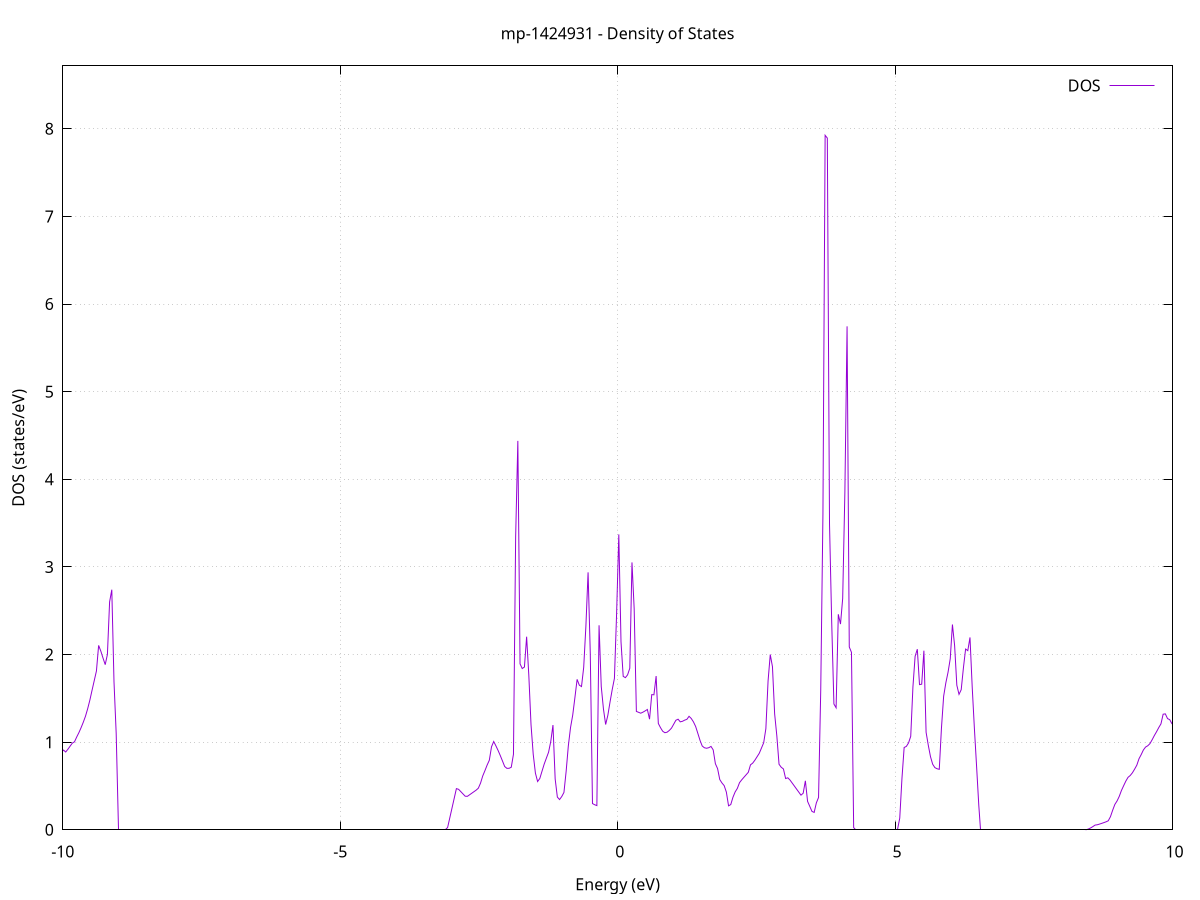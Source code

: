set title 'mp-1424931 - Density of States'
set xlabel 'Energy (eV)'
set ylabel 'DOS (states/eV)'
set grid
set xrange [-10:10]
set yrange [0:8.719]
set xzeroaxis lt -1
set terminal png size 800,600
set output 'mp-1424931_dos_gnuplot.png'
plot '-' using 1:2 with lines title 'DOS'
-39.536500 0.000000
-39.497000 0.000000
-39.457400 0.000000
-39.417900 0.000000
-39.378300 0.000000
-39.338800 0.000000
-39.299200 0.000000
-39.259600 0.000000
-39.220100 0.000000
-39.180500 0.000000
-39.141000 0.000000
-39.101400 0.000000
-39.061900 0.000000
-39.022300 0.000000
-38.982700 0.000000
-38.943200 0.000000
-38.903600 0.000000
-38.864100 0.000000
-38.824500 0.000000
-38.785000 0.000000
-38.745400 0.000000
-38.705800 0.000000
-38.666300 0.000000
-38.626700 0.000000
-38.587200 0.000000
-38.547600 0.000000
-38.508000 0.000000
-38.468500 0.000000
-38.428900 0.000000
-38.389400 0.000000
-38.349800 0.000000
-38.310300 0.000000
-38.270700 0.000000
-38.231100 0.000000
-38.191600 0.000000
-38.152000 0.000000
-38.112500 0.000000
-38.072900 0.000000
-38.033400 0.000000
-37.993800 0.000000
-37.954200 0.000000
-37.914700 0.000000
-37.875100 0.000000
-37.835600 0.000000
-37.796000 0.000000
-37.756500 0.000000
-37.716900 0.000000
-37.677300 0.000000
-37.637800 0.000000
-37.598200 0.000000
-37.558700 0.000000
-37.519100 0.000000
-37.479500 0.000000
-37.440000 0.000000
-37.400400 0.000000
-37.360900 0.000000
-37.321300 0.000000
-37.281800 0.000000
-37.242200 0.000000
-37.202600 0.000000
-37.163100 0.000000
-37.123500 0.000000
-37.084000 0.000000
-37.044400 0.000000
-37.004900 0.000000
-36.965300 0.000000
-36.925700 0.000000
-36.886200 0.000000
-36.846600 0.000000
-36.807100 0.000000
-36.767500 0.000000
-36.728000 0.000000
-36.688400 0.000000
-36.648800 0.000000
-36.609300 0.000000
-36.569700 0.000000
-36.530200 0.000000
-36.490600 0.000000
-36.451100 0.000000
-36.411500 0.000000
-36.371900 0.000000
-36.332400 0.000000
-36.292800 0.000000
-36.253300 0.000000
-36.213700 0.000000
-36.174100 0.000000
-36.134600 0.000000
-36.095000 0.000000
-36.055500 0.000000
-36.015900 0.000000
-35.976400 0.000000
-35.936800 11.330100
-35.897200 6.932800
-35.857700 11.265000
-35.818100 16.805600
-35.778600 0.000000
-35.739000 37.082400
-35.699500 0.000000
-35.659900 0.000000
-35.620300 0.000000
-35.580800 0.000000
-35.541200 0.000000
-35.501700 0.000000
-35.462100 0.000000
-35.422600 0.000000
-35.383000 0.000000
-35.343400 0.000000
-35.303900 0.000000
-35.264300 0.000000
-35.224800 0.000000
-35.185200 0.000000
-35.145700 0.000000
-35.106100 0.000000
-35.066500 0.000000
-35.027000 0.000000
-34.987400 0.000000
-34.947900 0.000000
-34.908300 0.000000
-34.868700 0.000000
-34.829200 0.000000
-34.789600 0.000000
-34.750100 0.000000
-34.710500 0.000000
-34.671000 0.000000
-34.631400 0.000000
-34.591800 0.000000
-34.552300 0.000000
-34.512700 0.000000
-34.473200 0.000000
-34.433600 0.000000
-34.394100 0.000000
-34.354500 0.000000
-34.314900 0.000000
-34.275400 0.000000
-34.235800 0.000000
-34.196300 0.000000
-34.156700 0.000000
-34.117200 0.000000
-34.077600 0.000000
-34.038000 0.000000
-33.998500 0.000000
-33.958900 0.000000
-33.919400 0.000000
-33.879800 0.000000
-33.840300 0.000000
-33.800700 0.000000
-33.761100 0.000000
-33.721600 0.000000
-33.682000 0.000000
-33.642500 0.000000
-33.602900 0.000000
-33.563300 0.000000
-33.523800 0.000000
-33.484200 0.000000
-33.444700 0.000000
-33.405100 0.000000
-33.365600 0.000000
-33.326000 0.000000
-33.286400 0.000000
-33.246900 0.000000
-33.207300 0.000000
-33.167800 0.000000
-33.128200 0.000000
-33.088700 0.000000
-33.049100 0.000000
-33.009500 0.000000
-32.970000 0.000000
-32.930400 0.000000
-32.890900 0.000000
-32.851300 0.000000
-32.811800 0.000000
-32.772200 0.000000
-32.732600 0.000000
-32.693100 0.000000
-32.653500 0.000000
-32.614000 0.000000
-32.574400 0.000000
-32.534900 0.000000
-32.495300 0.000000
-32.455700 0.000000
-32.416200 0.000000
-32.376600 0.000000
-32.337100 0.000000
-32.297500 0.000000
-32.257900 0.000000
-32.218400 0.000000
-32.178800 0.000000
-32.139300 0.000000
-32.099700 0.000000
-32.060200 0.000000
-32.020600 0.000000
-31.981000 0.000000
-31.941500 0.000000
-31.901900 0.000000
-31.862400 0.000000
-31.822800 0.000000
-31.783300 0.000000
-31.743700 0.000000
-31.704100 0.000000
-31.664600 0.000000
-31.625000 0.000000
-31.585500 0.000000
-31.545900 0.000000
-31.506400 0.000000
-31.466800 0.000000
-31.427200 0.000000
-31.387700 0.000000
-31.348100 0.000000
-31.308600 0.000000
-31.269000 0.000000
-31.229500 0.000000
-31.189900 0.000000
-31.150300 0.000000
-31.110800 0.000000
-31.071200 0.000000
-31.031700 0.000000
-30.992100 0.000000
-30.952500 0.000000
-30.913000 0.000000
-30.873400 0.000000
-30.833900 0.000000
-30.794300 0.000000
-30.754800 0.000000
-30.715200 0.000000
-30.675600 0.000000
-30.636100 0.000000
-30.596500 0.000000
-30.557000 0.000000
-30.517400 0.000000
-30.477900 0.000000
-30.438300 0.000000
-30.398700 0.000000
-30.359200 0.000000
-30.319600 0.000000
-30.280100 0.000000
-30.240500 0.000000
-30.201000 0.000000
-30.161400 0.000000
-30.121800 0.000000
-30.082300 0.000000
-30.042700 0.000000
-30.003200 0.000000
-29.963600 0.000000
-29.924100 0.000000
-29.884500 0.000000
-29.844900 0.000000
-29.805400 0.000000
-29.765800 0.000000
-29.726300 0.000000
-29.686700 0.000000
-29.647100 0.000000
-29.607600 0.000000
-29.568000 0.000000
-29.528500 0.000000
-29.488900 0.000000
-29.449400 0.000000
-29.409800 0.000000
-29.370200 0.000000
-29.330700 0.000000
-29.291100 0.000000
-29.251600 0.000000
-29.212000 0.000000
-29.172500 0.000000
-29.132900 0.000000
-29.093300 0.000000
-29.053800 0.000000
-29.014200 0.000000
-28.974700 0.000000
-28.935100 0.000000
-28.895600 0.000000
-28.856000 0.000000
-28.816400 0.000000
-28.776900 0.000000
-28.737300 0.000000
-28.697800 0.000000
-28.658200 0.000000
-28.618600 0.000000
-28.579100 0.000000
-28.539500 0.000000
-28.500000 0.000000
-28.460400 0.000000
-28.420900 0.000000
-28.381300 0.000000
-28.341700 0.000000
-28.302200 0.000000
-28.262600 0.000000
-28.223100 0.000000
-28.183500 0.000000
-28.144000 0.000000
-28.104400 0.000000
-28.064800 0.000000
-28.025300 0.000000
-27.985700 0.000000
-27.946200 0.000000
-27.906600 0.000000
-27.867100 0.000000
-27.827500 0.000000
-27.787900 0.000000
-27.748400 0.000000
-27.708800 0.000000
-27.669300 0.000000
-27.629700 0.000000
-27.590200 0.000000
-27.550600 0.000000
-27.511000 0.000000
-27.471500 0.000000
-27.431900 0.000000
-27.392400 0.000000
-27.352800 0.000000
-27.313200 0.000000
-27.273700 0.000000
-27.234100 0.000000
-27.194600 0.000000
-27.155000 0.000000
-27.115500 0.000000
-27.075900 0.000000
-27.036300 0.000000
-26.996800 0.000000
-26.957200 0.000000
-26.917700 0.000000
-26.878100 0.000000
-26.838600 0.000000
-26.799000 0.000000
-26.759400 0.000000
-26.719900 0.000000
-26.680300 0.000000
-26.640800 0.000000
-26.601200 0.000000
-26.561700 0.000000
-26.522100 0.000000
-26.482500 0.000000
-26.443000 0.000000
-26.403400 0.000000
-26.363900 0.000000
-26.324300 0.000000
-26.284800 0.000000
-26.245200 0.000000
-26.205600 0.000000
-26.166100 0.000000
-26.126500 0.000000
-26.087000 0.000000
-26.047400 0.000000
-26.007800 0.000000
-25.968300 0.000000
-25.928700 0.000000
-25.889200 0.000000
-25.849600 0.000000
-25.810100 0.000000
-25.770500 0.000000
-25.730900 0.000000
-25.691400 0.000000
-25.651800 0.000000
-25.612300 0.000000
-25.572700 0.000000
-25.533200 0.000000
-25.493600 0.000000
-25.454000 0.000000
-25.414500 0.000000
-25.374900 0.000000
-25.335400 0.000000
-25.295800 0.000000
-25.256300 0.000000
-25.216700 0.000000
-25.177100 0.000000
-25.137600 0.000000
-25.098000 0.000000
-25.058500 0.000000
-25.018900 0.000000
-24.979400 0.000000
-24.939800 0.000000
-24.900200 0.000000
-24.860700 0.000000
-24.821100 0.000000
-24.781600 0.000000
-24.742000 0.000000
-24.702400 0.000000
-24.662900 0.000000
-24.623300 0.000000
-24.583800 0.000000
-24.544200 0.000000
-24.504700 0.000000
-24.465100 0.000000
-24.425500 0.000000
-24.386000 0.000000
-24.346400 0.000000
-24.306900 0.000000
-24.267300 0.000000
-24.227800 0.000000
-24.188200 0.000000
-24.148600 0.000000
-24.109100 0.000000
-24.069500 0.000000
-24.030000 0.000000
-23.990400 0.000000
-23.950900 0.000000
-23.911300 0.000000
-23.871700 0.000000
-23.832200 0.000000
-23.792600 0.000000
-23.753100 0.000000
-23.713500 0.000000
-23.674000 0.000000
-23.634400 0.000000
-23.594800 0.000000
-23.555300 0.000000
-23.515700 0.000000
-23.476200 0.000000
-23.436600 0.000000
-23.397000 0.000000
-23.357500 0.000000
-23.317900 0.000000
-23.278400 0.000000
-23.238800 0.000000
-23.199300 0.000000
-23.159700 0.000000
-23.120100 0.000000
-23.080600 0.000000
-23.041000 0.000000
-23.001500 0.000000
-22.961900 0.000000
-22.922400 0.000000
-22.882800 0.000000
-22.843200 0.000000
-22.803700 0.000000
-22.764100 0.000000
-22.724600 0.000000
-22.685000 0.000000
-22.645500 0.000000
-22.605900 0.000000
-22.566300 0.000000
-22.526800 0.000000
-22.487200 0.000000
-22.447700 0.000000
-22.408100 0.000000
-22.368600 0.000000
-22.329000 0.000000
-22.289400 0.000000
-22.249900 0.000000
-22.210300 0.000000
-22.170800 0.000000
-22.131200 0.000000
-22.091600 0.000000
-22.052100 0.000000
-22.012500 0.000000
-21.973000 0.000000
-21.933400 0.000000
-21.893900 0.000000
-21.854300 0.000000
-21.814700 0.000000
-21.775200 0.000000
-21.735600 0.000000
-21.696100 0.000000
-21.656500 0.000000
-21.617000 0.000000
-21.577400 0.000000
-21.537800 0.000000
-21.498300 0.000000
-21.458700 0.000000
-21.419200 0.000000
-21.379600 0.000000
-21.340100 0.000000
-21.300500 0.000000
-21.260900 0.000000
-21.221400 0.000000
-21.181800 0.000000
-21.142300 0.000000
-21.102700 0.000000
-21.063200 0.000000
-21.023600 0.000000
-20.984000 0.000000
-20.944500 0.000000
-20.904900 0.000000
-20.865400 0.000000
-20.825800 0.000000
-20.786200 0.000000
-20.746700 0.000000
-20.707100 0.000000
-20.667600 0.000000
-20.628000 0.000000
-20.588500 0.000000
-20.548900 0.000000
-20.509300 0.000000
-20.469800 0.000000
-20.430200 0.000000
-20.390700 0.000000
-20.351100 0.000000
-20.311600 0.000000
-20.272000 0.000000
-20.232400 0.000000
-20.192900 0.000000
-20.153300 0.000000
-20.113800 0.000000
-20.074200 0.000000
-20.034700 0.000000
-19.995100 0.000000
-19.955500 0.000000
-19.916000 0.000000
-19.876400 0.000000
-19.836900 0.000000
-19.797300 0.000000
-19.757700 0.000000
-19.718200 0.000000
-19.678600 0.000000
-19.639100 0.000000
-19.599500 0.000000
-19.560000 0.000000
-19.520400 0.000000
-19.480800 0.000000
-19.441300 0.000000
-19.401700 0.000000
-19.362200 0.000000
-19.322600 0.000000
-19.283100 0.000000
-19.243500 0.000000
-19.203900 0.000000
-19.164400 0.000000
-19.124800 0.000000
-19.085300 0.000000
-19.045700 0.000000
-19.006200 0.000000
-18.966600 0.000000
-18.927000 0.000000
-18.887500 0.000000
-18.847900 0.000000
-18.808400 0.000000
-18.768800 0.000000
-18.729300 0.000000
-18.689700 0.000000
-18.650100 0.000000
-18.610600 0.000000
-18.571000 0.000000
-18.531500 0.000000
-18.491900 0.000000
-18.452300 0.000000
-18.412800 0.000000
-18.373200 0.000000
-18.333700 0.000000
-18.294100 0.000000
-18.254600 0.000000
-18.215000 0.000000
-18.175400 0.000000
-18.135900 0.000000
-18.096300 0.000000
-18.056800 0.000000
-18.017200 0.000000
-17.977700 0.000000
-17.938100 0.000000
-17.898500 0.000000
-17.859000 0.000000
-17.819400 0.000000
-17.779900 0.000000
-17.740300 0.000000
-17.700800 0.000000
-17.661200 0.000000
-17.621600 0.000000
-17.582100 0.000000
-17.542500 0.000000
-17.503000 0.000000
-17.463400 0.000000
-17.423900 0.000000
-17.384300 0.000000
-17.344700 0.000000
-17.305200 0.000000
-17.265600 0.000000
-17.226100 0.000000
-17.186500 0.000000
-17.146900 0.000000
-17.107400 0.000000
-17.067800 0.000000
-17.028300 0.000000
-16.988700 0.000000
-16.949200 0.000000
-16.909600 0.000000
-16.870000 0.000000
-16.830500 0.000000
-16.790900 0.000000
-16.751400 0.000000
-16.711800 0.000000
-16.672300 0.000000
-16.632700 0.000000
-16.593100 0.000000
-16.553600 0.000000
-16.514000 0.000000
-16.474500 0.000000
-16.434900 0.000000
-16.395400 0.000000
-16.355800 0.000000
-16.316200 0.000000
-16.276700 0.000000
-16.237100 0.000000
-16.197600 0.000000
-16.158000 0.000000
-16.118500 0.000000
-16.078900 0.000000
-16.039300 0.000000
-15.999800 0.000000
-15.960200 0.000000
-15.920700 0.000000
-15.881100 0.000000
-15.841500 0.000000
-15.802000 0.000000
-15.762400 0.000000
-15.722900 0.000000
-15.683300 0.000000
-15.643800 0.000000
-15.604200 0.000000
-15.564600 0.000000
-15.525100 0.000000
-15.485500 0.000000
-15.446000 0.000000
-15.406400 0.000000
-15.366900 0.000000
-15.327300 0.000000
-15.287700 0.000000
-15.248200 0.000000
-15.208600 0.000000
-15.169100 0.000000
-15.129500 0.000000
-15.090000 0.000000
-15.050400 0.000000
-15.010800 0.000000
-14.971300 0.000000
-14.931700 0.000000
-14.892200 0.000000
-14.852600 0.000000
-14.813100 0.000000
-14.773500 0.000000
-14.733900 0.000000
-14.694400 0.000000
-14.654800 0.000000
-14.615300 0.000000
-14.575700 0.000000
-14.536100 0.000000
-14.496600 0.000000
-14.457000 0.000000
-14.417500 0.000000
-14.377900 0.000000
-14.338400 0.000000
-14.298800 0.000000
-14.259200 0.000000
-14.219700 0.000000
-14.180100 0.000000
-14.140600 0.000000
-14.101000 0.000000
-14.061500 0.000000
-14.021900 0.000000
-13.982300 0.000000
-13.942800 0.000000
-13.903200 0.000000
-13.863700 0.000000
-13.824100 0.000000
-13.784600 0.000000
-13.745000 0.000000
-13.705400 0.000000
-13.665900 0.000000
-13.626300 0.000000
-13.586800 0.000000
-13.547200 0.000000
-13.507700 0.000000
-13.468100 0.000000
-13.428500 0.000000
-13.389000 0.000000
-13.349400 0.000000
-13.309900 0.000000
-13.270300 0.000000
-13.230700 0.000000
-13.191200 0.000000
-13.151600 0.000000
-13.112100 0.000000
-13.072500 0.000000
-13.033000 0.000000
-12.993400 0.000000
-12.953800 0.000000
-12.914300 0.000000
-12.874700 0.000000
-12.835200 0.000000
-12.795600 0.000000
-12.756100 0.000000
-12.716500 0.000000
-12.676900 0.000000
-12.637400 0.000000
-12.597800 0.000000
-12.558300 0.000000
-12.518700 0.000000
-12.479200 0.000000
-12.439600 0.000000
-12.400000 0.000000
-12.360500 0.000000
-12.320900 0.000000
-12.281400 0.000000
-12.241800 0.000000
-12.202300 0.000000
-12.162700 0.000000
-12.123100 0.000000
-12.083600 0.000000
-12.044000 0.000000
-12.004500 0.000000
-11.964900 0.000000
-11.925300 0.000000
-11.885800 0.000000
-11.846200 0.000000
-11.806700 0.000000
-11.767100 0.000000
-11.727600 0.000000
-11.688000 0.000000
-11.648400 0.000000
-11.608900 0.000000
-11.569300 0.000000
-11.529800 0.000000
-11.490200 0.000000
-11.450700 0.000000
-11.411100 0.000000
-11.371500 0.000000
-11.332000 0.074100
-11.292400 0.232100
-11.252900 0.345400
-11.213300 0.222500
-11.173800 0.237000
-11.134200 0.251500
-11.094600 0.266000
-11.055100 0.280500
-11.015500 0.271600
-10.976000 0.258900
-10.936400 0.254400
-10.896800 0.260900
-10.857300 0.267300
-10.817700 0.273700
-10.778200 0.280100
-10.738600 0.286500
-10.699100 0.292900
-10.659500 0.285500
-10.619900 0.288400
-10.580400 0.291300
-10.540800 0.294100
-10.501300 0.297200
-10.461700 0.302500
-10.422200 0.307800
-10.382600 0.313100
-10.343000 0.318500
-10.303500 0.323800
-10.263900 0.329100
-10.224400 0.335900
-10.184800 0.343100
-10.145300 0.540500
-10.105700 0.904400
-10.066100 0.816000
-10.026600 0.877100
-9.987000 0.909600
-9.947500 0.887700
-9.907900 0.919200
-9.868400 0.954100
-9.828800 0.988900
-9.789200 1.004000
-9.749700 1.058400
-9.710100 1.108300
-9.670600 1.164900
-9.631000 1.226900
-9.591400 1.295400
-9.551900 1.381100
-9.512300 1.479700
-9.472800 1.591900
-9.433200 1.702300
-9.393700 1.812300
-9.354100 2.104400
-9.314500 2.038800
-9.275000 1.960200
-9.235400 1.884600
-9.195900 2.001200
-9.156300 2.601500
-9.116800 2.740300
-9.077200 1.691300
-9.037600 1.098300
-8.998100 0.000000
-8.958500 0.000000
-8.919000 0.000000
-8.879400 0.000000
-8.839900 0.000000
-8.800300 0.000000
-8.760700 0.000000
-8.721200 0.000000
-8.681600 0.000000
-8.642100 0.000000
-8.602500 0.000000
-8.563000 0.000000
-8.523400 0.000000
-8.483800 0.000000
-8.444300 0.000000
-8.404700 0.000000
-8.365200 0.000000
-8.325600 0.000000
-8.286000 0.000000
-8.246500 0.000000
-8.206900 0.000000
-8.167400 0.000000
-8.127800 0.000000
-8.088300 0.000000
-8.048700 0.000000
-8.009100 0.000000
-7.969600 0.000000
-7.930000 0.000000
-7.890500 0.000000
-7.850900 0.000000
-7.811400 0.000000
-7.771800 0.000000
-7.732200 0.000000
-7.692700 0.000000
-7.653100 0.000000
-7.613600 0.000000
-7.574000 0.000000
-7.534500 0.000000
-7.494900 0.000000
-7.455300 0.000000
-7.415800 0.000000
-7.376200 0.000000
-7.336700 0.000000
-7.297100 0.000000
-7.257600 0.000000
-7.218000 0.000000
-7.178400 0.000000
-7.138900 0.000000
-7.099300 0.000000
-7.059800 0.000000
-7.020200 0.000000
-6.980600 0.000000
-6.941100 0.000000
-6.901500 0.000000
-6.862000 0.000000
-6.822400 0.000000
-6.782900 0.000000
-6.743300 0.000000
-6.703700 0.000000
-6.664200 0.000000
-6.624600 0.000000
-6.585100 0.000000
-6.545500 0.000000
-6.506000 0.000000
-6.466400 0.000000
-6.426800 0.000000
-6.387300 0.000000
-6.347700 0.000000
-6.308200 0.000000
-6.268600 0.000000
-6.229100 0.000000
-6.189500 0.000000
-6.149900 0.000000
-6.110400 0.000000
-6.070800 0.000000
-6.031300 0.000000
-5.991700 0.000000
-5.952200 0.000000
-5.912600 0.000000
-5.873000 0.000000
-5.833500 0.000000
-5.793900 0.000000
-5.754400 0.000000
-5.714800 0.000000
-5.675200 0.000000
-5.635700 0.000000
-5.596100 0.000000
-5.556600 0.000000
-5.517000 0.000000
-5.477500 0.000000
-5.437900 0.000000
-5.398300 0.000000
-5.358800 0.000000
-5.319200 0.000000
-5.279700 0.000000
-5.240100 0.000000
-5.200600 0.000000
-5.161000 0.000000
-5.121400 0.000000
-5.081900 0.000000
-5.042300 0.000000
-5.002800 0.000000
-4.963200 0.000000
-4.923700 0.000000
-4.884100 0.000000
-4.844500 0.000000
-4.805000 0.000000
-4.765400 0.000000
-4.725900 0.000000
-4.686300 0.000000
-4.646800 0.000000
-4.607200 0.000000
-4.567600 0.000000
-4.528100 0.000000
-4.488500 0.000000
-4.449000 0.000000
-4.409400 0.000000
-4.369800 0.000000
-4.330300 0.000000
-4.290700 0.000000
-4.251200 0.000000
-4.211600 0.000000
-4.172100 0.000000
-4.132500 0.000000
-4.092900 0.000000
-4.053400 0.000000
-4.013800 0.000000
-3.974300 0.000000
-3.934700 0.000000
-3.895200 0.000000
-3.855600 0.000000
-3.816000 0.000000
-3.776500 0.000000
-3.736900 0.000000
-3.697400 0.000000
-3.657800 0.000000
-3.618300 0.000000
-3.578700 0.000000
-3.539100 0.000000
-3.499600 0.000000
-3.460000 0.000000
-3.420500 0.000000
-3.380900 0.000000
-3.341400 0.000000
-3.301800 0.000000
-3.262200 0.000000
-3.222700 0.000000
-3.183100 0.000000
-3.143600 0.000000
-3.104000 0.000000
-3.064400 0.025800
-3.024900 0.136800
-2.985300 0.247700
-2.945800 0.358700
-2.906200 0.469700
-2.866700 0.461900
-2.827100 0.435700
-2.787500 0.409400
-2.748000 0.383200
-2.708400 0.381700
-2.668900 0.399300
-2.629300 0.417000
-2.589800 0.434700
-2.550200 0.452400
-2.510600 0.474700
-2.471100 0.532500
-2.431500 0.614400
-2.392000 0.674700
-2.352400 0.738400
-2.312900 0.793400
-2.273300 0.947000
-2.233700 1.007500
-2.194200 0.958100
-2.154600 0.905100
-2.115100 0.846900
-2.075500 0.785000
-2.036000 0.722100
-1.996400 0.701200
-1.956800 0.701500
-1.917300 0.713800
-1.877700 0.861700
-1.838200 3.345500
-1.798600 4.439000
-1.759000 1.893600
-1.719500 1.840400
-1.679900 1.857500
-1.640400 2.203800
-1.600800 1.761500
-1.561300 1.200000
-1.521700 0.862400
-1.482100 0.646600
-1.442600 0.550600
-1.403000 0.585200
-1.363500 0.667600
-1.323900 0.749300
-1.284400 0.817800
-1.244800 0.885500
-1.205200 1.008500
-1.165700 1.195200
-1.126100 0.580300
-1.086600 0.373300
-1.047000 0.345000
-1.007500 0.379300
-0.967900 0.426300
-0.928300 0.666400
-0.888800 0.957200
-0.849200 1.166500
-0.809700 1.308900
-0.770100 1.509200
-0.730500 1.716800
-0.691000 1.650600
-0.651400 1.634800
-0.611900 1.853600
-0.572300 2.323900
-0.532800 2.938200
-0.493200 2.016300
-0.453600 0.299500
-0.414100 0.285600
-0.374500 0.276100
-0.335000 2.333800
-0.295400 1.635400
-0.255900 1.378900
-0.216300 1.201500
-0.176700 1.306600
-0.137200 1.458200
-0.097600 1.600900
-0.058100 1.728300
-0.018500 2.470600
0.021000 3.371300
0.060600 2.145600
0.100200 1.750700
0.139700 1.736300
0.179300 1.768200
0.218800 1.843700
0.258400 3.051700
0.297900 2.522600
0.337500 1.350800
0.377100 1.340800
0.416600 1.330700
0.456200 1.342500
0.495700 1.357000
0.535300 1.373200
0.574900 1.262400
0.614400 1.542600
0.654000 1.540600
0.693500 1.754700
0.733100 1.213400
0.772600 1.165000
0.812200 1.124500
0.851800 1.107800
0.891300 1.113900
0.930900 1.133600
0.970400 1.160300
1.010000 1.204800
1.049500 1.249900
1.089100 1.262100
1.128700 1.232000
1.168200 1.238100
1.207800 1.251400
1.247300 1.260300
1.286900 1.295100
1.326400 1.270500
1.366000 1.231800
1.405600 1.179100
1.445100 1.100800
1.484700 1.020600
1.524200 0.956200
1.563800 0.936000
1.603300 0.930500
1.642900 0.936900
1.682500 0.951500
1.722000 0.911800
1.761600 0.753900
1.801100 0.698300
1.840700 0.573100
1.880300 0.534200
1.919800 0.504100
1.959400 0.430000
1.998900 0.273300
2.038500 0.287600
2.078000 0.370800
2.117600 0.431800
2.157200 0.472300
2.196700 0.537800
2.236300 0.570200
2.275800 0.599100
2.315400 0.627600
2.354900 0.656200
2.394500 0.741400
2.434100 0.760900
2.473600 0.794500
2.513200 0.834000
2.552700 0.873500
2.592300 0.933200
2.631800 0.993100
2.671400 1.153500
2.711000 1.698800
2.750500 2.000100
2.790100 1.861900
2.829600 1.322300
2.869200 1.070500
2.908700 0.747700
2.948300 0.713600
2.987900 0.694500
3.027400 0.585000
3.067000 0.593100
3.106500 0.567700
3.146100 0.533200
3.185700 0.498700
3.225200 0.464100
3.264800 0.429600
3.304300 0.395100
3.343900 0.417100
3.383400 0.559100
3.423000 0.324500
3.462600 0.267300
3.502100 0.210100
3.541700 0.198000
3.581200 0.306600
3.620800 0.369000
3.660300 1.593700
3.699900 3.597100
3.739500 7.926600
3.779000 7.894800
3.818600 3.485000
3.858100 2.363200
3.897700 1.435700
3.937200 1.392400
3.976800 2.459700
4.016400 2.347800
4.055900 2.639800
4.095500 3.855700
4.135000 5.745800
4.174600 2.086300
4.214100 2.025300
4.253700 0.024300
4.293300 0.000000
4.332800 0.000000
4.372400 0.000000
4.411900 0.000000
4.451500 0.000000
4.491100 0.000000
4.530600 0.000000
4.570200 0.000000
4.609700 0.000000
4.649300 0.000000
4.688800 0.000000
4.728400 0.000000
4.768000 0.000000
4.807500 0.000000
4.847100 0.000000
4.886600 0.000000
4.926200 0.000000
4.965700 0.000000
5.005300 0.000000
5.044900 0.000000
5.084400 0.132900
5.124000 0.585200
5.163500 0.939300
5.203100 0.951500
5.242600 0.991200
5.282200 1.066800
5.321800 1.630700
5.361300 1.980200
5.400900 2.061300
5.440400 1.656800
5.480000 1.661800
5.519500 2.044100
5.559100 1.112700
5.598700 0.964600
5.638200 0.834500
5.677800 0.748100
5.717300 0.709600
5.756900 0.696500
5.796500 0.690100
5.836000 1.161300
5.875600 1.524700
5.915100 1.677200
5.954700 1.797900
5.994200 1.951100
6.033800 2.343000
6.073400 2.101100
6.112900 1.650200
6.152500 1.545600
6.192000 1.598800
6.231600 1.846800
6.271100 2.062800
6.310700 2.044600
6.350300 2.195500
6.389800 1.634500
6.429400 1.158700
6.468900 0.726400
6.508500 0.282100
6.548000 0.000000
6.587600 0.000000
6.627200 0.000000
6.666700 0.000000
6.706300 0.000000
6.745800 0.000000
6.785400 0.000000
6.824900 0.000000
6.864500 0.000000
6.904100 0.000000
6.943600 0.000000
6.983200 0.000000
7.022700 0.000000
7.062300 0.000000
7.101900 0.000000
7.141400 0.000000
7.181000 0.000000
7.220500 0.000000
7.260100 0.000000
7.299600 0.000000
7.339200 0.000000
7.378800 0.000000
7.418300 0.000000
7.457900 0.000000
7.497400 0.000000
7.537000 0.000000
7.576500 0.000000
7.616100 0.000000
7.655700 0.000000
7.695200 0.000000
7.734800 0.000000
7.774300 0.000000
7.813900 0.000000
7.853400 0.000000
7.893000 0.000000
7.932600 0.000000
7.972100 0.000000
8.011700 0.000000
8.051200 0.000000
8.090800 0.000000
8.130400 0.000000
8.169900 0.000000
8.209500 0.000000
8.249000 0.000000
8.288600 0.000000
8.328100 0.000000
8.367700 0.000000
8.407300 0.000000
8.446800 0.001200
8.486400 0.009200
8.525900 0.021500
8.565500 0.036500
8.605000 0.053600
8.644600 0.057200
8.684200 0.064800
8.723700 0.073100
8.763300 0.081800
8.802800 0.090900
8.842400 0.102700
8.881900 0.149500
8.921500 0.222900
8.961100 0.289400
9.000600 0.328600
9.040200 0.380800
9.079700 0.448200
9.119300 0.502700
9.158800 0.555300
9.198400 0.598400
9.238000 0.619300
9.277500 0.650400
9.317100 0.692000
9.356600 0.737000
9.396200 0.810800
9.435800 0.858000
9.475300 0.910700
9.514900 0.944100
9.554400 0.959000
9.594000 0.983700
9.633500 1.028000
9.673100 1.076000
9.712700 1.119300
9.752200 1.166300
9.791800 1.208500
9.831300 1.319100
9.870900 1.323000
9.910400 1.269000
9.950000 1.256900
9.989600 1.211000
10.029100 1.211200
10.068700 1.191100
10.108200 1.214200
10.147800 0.946600
10.187300 0.716900
10.226900 0.553600
10.266500 0.464800
10.306000 0.399000
10.345600 0.393300
10.385100 0.433400
10.424700 0.480700
10.464200 0.527700
10.503800 0.573100
10.543400 0.627600
10.582900 0.698600
10.622500 0.763900
10.662000 0.829800
10.701600 0.908200
10.741200 0.982200
10.780700 1.082000
10.820300 1.130400
10.859800 1.118500
10.899400 1.105900
10.938900 1.033400
10.978500 1.091900
11.018100 0.975900
11.057600 1.036100
11.097200 1.091200
11.136700 1.141900
11.176300 1.203200
11.215800 1.278000
11.255400 1.395000
11.295000 1.335500
11.334500 1.314700
11.374100 1.341300
11.413600 1.335600
11.453200 1.306200
11.492700 1.269600
11.532300 1.238100
11.571900 1.209300
11.611400 1.202500
11.651000 1.219900
11.690500 1.222400
11.730100 1.225400
11.769600 1.256700
11.809200 1.356500
11.848800 0.965300
11.888300 0.911100
11.927900 0.879400
11.967400 0.861300
12.007000 0.867400
12.046600 0.904600
12.086100 0.999600
12.125700 1.123400
12.165200 1.318000
12.204800 1.281400
12.244300 1.236000
12.283900 1.163300
12.323500 1.139500
12.363000 1.192800
12.402600 1.276400
12.442100 1.407700
12.481700 1.581300
12.521200 1.683100
12.560800 1.748900
12.600400 1.750300
12.639900 1.847900
12.679500 2.068600
12.719000 2.014200
12.758600 2.059400
12.798100 2.004500
12.837700 1.800200
12.877300 1.681400
12.916800 1.567200
12.956400 1.459500
12.995900 1.368300
13.035500 1.276000
13.075000 1.307000
13.114600 1.051300
13.154200 0.963700
13.193700 0.926200
13.233300 0.977800
13.272800 1.059500
13.312400 1.060400
13.352000 1.188100
13.391500 1.232200
13.431100 1.282600
13.470600 1.377100
13.510200 1.594600
13.549700 1.628000
13.589300 1.687000
13.628900 1.777100
13.668400 1.730900
13.708000 1.623000
13.747500 1.415300
13.787100 1.246700
13.826600 1.199300
13.866200 1.160600
13.905800 1.036600
13.945300 0.885800
13.984900 0.880000
14.024400 0.924600
14.064000 1.096400
14.103500 1.133300
14.143100 1.188200
14.182700 1.268700
14.222200 1.363900
14.261800 1.531200
14.301300 1.572800
14.340900 1.766500
14.380400 1.774200
14.420000 1.812700
14.459600 1.869800
14.499100 1.828300
14.538700 1.666800
14.578200 1.491500
14.617800 1.362300
14.657400 1.053400
14.696900 0.917800
14.736500 0.871800
14.776000 0.864800
14.815600 0.818100
14.855100 0.773400
14.894700 0.777200
14.934300 0.830400
14.973800 0.876200
15.013400 0.865500
15.052900 0.915200
15.092500 1.008800
15.132000 0.946500
15.171600 0.937500
15.211200 0.966000
15.250700 0.999000
15.290300 1.026600
15.329800 1.084400
15.369400 1.246500
15.408900 1.460300
15.448500 1.593900
15.488100 1.300700
15.527600 0.992700
15.567200 0.855800
15.606700 0.865800
15.646300 0.913400
15.685800 0.979100
15.725400 1.051700
15.765000 1.057900
15.804500 1.213300
15.844100 1.333300
15.883600 1.466900
15.923200 1.366600
15.962800 1.310200
16.002300 1.286600
16.041900 1.247900
16.081400 1.156300
16.121000 1.131700
16.160500 1.097000
16.200100 1.067500
16.239700 1.062000
16.279200 1.039500
16.318800 1.021600
16.358300 1.086500
16.397900 1.071500
16.437400 0.961900
16.477000 0.927600
16.516600 0.904200
16.556100 0.882400
16.595700 0.865800
16.635200 0.847000
16.674800 0.838500
16.714300 0.841500
16.753900 0.857300
16.793500 0.934200
16.833000 0.913500
16.872600 0.943800
16.912100 0.965100
16.951700 0.969400
16.991300 0.967600
17.030800 0.962000
17.070400 0.968600
17.109900 0.974900
17.149500 0.977800
17.189000 0.992500
17.228600 1.013500
17.268200 1.037200
17.307700 1.060500
17.347300 1.065800
17.386800 1.060200
17.426400 1.149200
17.465900 1.390200
17.505500 1.398800
17.545100 1.398000
17.584600 1.424200
17.624200 1.390000
17.663700 1.355900
17.703300 1.311000
17.742800 1.206700
17.782400 1.150000
17.822000 1.122700
17.861500 1.158000
17.901100 1.167500
17.940600 1.093500
17.980200 1.054600
18.019700 1.036600
18.059300 1.025600
18.098900 1.007600
18.138400 1.016900
18.178000 1.044700
18.217500 1.147400
18.257100 1.160100
18.296700 1.162200
18.336200 1.120100
18.375800 1.058300
18.415300 1.046000
18.454900 1.038100
18.494400 1.045200
18.534000 1.048200
18.573600 1.071200
18.613100 1.106300
18.652700 1.079500
18.692200 1.040700
18.731800 1.046900
18.771300 1.010400
18.810900 1.004100
18.850500 0.980300
18.890000 0.971000
18.929600 0.958000
18.969100 0.946800
19.008700 0.957000
19.048200 1.006700
19.087800 1.079100
19.127400 1.176500
19.166900 1.140800
19.206500 1.098000
19.246000 1.063900
19.285600 1.043100
19.325100 1.003100
19.364700 0.961900
19.404300 0.933100
19.443800 0.911300
19.483400 0.891800
19.522900 0.871700
19.562500 0.855100
19.602100 0.873700
19.641600 0.899100
19.681200 0.923600
19.720700 0.951100
19.760300 1.011700
19.799800 1.045300
19.839400 1.056100
19.879000 1.070300
19.918500 1.067600
19.958100 1.055100
19.997600 1.060500
20.037200 1.065300
20.076700 1.059800
20.116300 1.045400
20.155900 1.020700
20.195400 0.993900
20.235000 0.981500
20.274500 0.995000
20.314100 1.017300
20.353600 1.067000
20.393200 1.132500
20.432800 1.242200
20.472300 1.279000
20.511900 1.191500
20.551400 1.159700
20.591000 1.133600
20.630500 1.108800
20.670100 1.101500
20.709700 1.071800
20.749200 1.028300
20.788800 0.985400
20.828300 0.955300
20.867900 0.903400
20.907500 0.924700
20.947000 0.972700
20.986600 0.932800
21.026100 0.886100
21.065700 0.881200
21.105200 0.877000
21.144800 0.903500
21.184400 0.929900
21.223900 0.888300
21.263500 0.869200
21.303000 0.889600
21.342600 0.945800
21.382100 0.965300
21.421700 0.950000
21.461300 0.921600
21.500800 0.910000
21.540400 0.874600
21.579900 0.868600
21.619500 0.880800
21.659000 0.933200
21.698600 0.984600
21.738200 0.964600
21.777700 0.986900
21.817300 1.018600
21.856800 1.052500
21.896400 1.094700
21.935900 1.141100
21.975500 1.190600
22.015100 1.312600
22.054600 1.487400
22.094200 1.200200
22.133700 1.164500
22.173300 1.077400
22.212900 0.977900
22.252400 0.880800
22.292000 0.792400
22.331500 0.716400
22.371100 0.635700
22.410600 0.596700
22.450200 0.600000
22.489800 0.622000
22.529300 0.659500
22.568900 0.721900
22.608400 0.793200
22.648000 0.879100
22.687500 0.974700
22.727100 1.477800
22.766700 1.087400
22.806200 1.144000
22.845800 1.195900
22.885300 1.271100
22.924900 1.493100
22.964400 1.513200
23.004000 1.396000
23.043600 1.330200
23.083100 1.283500
23.122700 1.237800
23.162200 1.181000
23.201800 1.120200
23.241300 1.069400
23.280900 1.028700
23.320500 1.013400
23.360000 0.998600
23.399600 0.992500
23.439100 1.015500
23.478700 1.051800
23.518300 1.064900
23.557800 1.096900
23.597400 1.192200
23.636900 1.326700
23.676500 1.429200
23.716000 1.459600
23.755600 1.481000
23.795200 1.397600
23.834700 1.194500
23.874300 1.188000
23.913800 1.206200
23.953400 1.260300
23.992900 1.253300
24.032500 1.222700
24.072100 1.250700
24.111600 1.176800
24.151200 1.218400
24.190700 1.337200
24.230300 1.382100
24.269800 1.407800
24.309400 1.409600
24.349000 1.410600
24.388500 1.428300
24.428100 1.452600
24.467600 1.426800
24.507200 1.384400
24.546700 1.378700
24.586300 1.361500
24.625900 1.411700
24.665400 1.297900
24.705000 1.212500
24.744500 1.200600
24.784100 1.184100
24.823700 1.154400
24.863200 1.150000
24.902800 1.229700
24.942300 1.303300
24.981900 1.352600
25.021400 1.352900
25.061000 1.440800
25.100600 1.456000
25.140100 1.453800
25.179700 1.430300
25.219200 1.445000
25.258800 1.547100
25.298300 1.434800
25.337900 1.369500
25.377500 1.255900
25.417000 1.222400
25.456600 1.236500
25.496100 1.285200
25.535700 1.357300
25.575200 1.380700
25.614800 1.423400
25.654400 1.569200
25.693900 1.558900
25.733500 1.468000
25.773000 1.609600
25.812600 1.595500
25.852200 1.554900
25.891700 1.483200
25.931300 1.421000
25.970800 1.365000
26.010400 1.301500
26.049900 1.330300
26.089500 1.266900
26.129100 1.212100
26.168600 1.192800
26.208200 1.211700
26.247700 1.213900
26.287300 1.226700
26.326800 1.242100
26.366400 1.321300
26.406000 1.301500
26.445500 1.292300
26.485100 1.334400
26.524600 1.358100
26.564200 1.331500
26.603700 1.259100
26.643300 1.173000
26.682900 1.155300
26.722400 1.158200
26.762000 1.188800
26.801500 1.214900
26.841100 1.252500
26.880600 1.278000
26.920200 1.301700
26.959800 1.279200
26.999300 1.273900
27.038900 1.250400
27.078400 1.154500
27.118000 1.106100
27.157600 1.095800
27.197100 1.104100
27.236700 1.123200
27.276200 1.173500
27.315800 1.232500
27.355300 1.432400
27.394900 1.288900
27.434500 1.197000
27.474000 1.147300
27.513600 1.152600
27.553100 1.153400
27.592700 1.200700
27.632200 1.301100
27.671800 1.448900
27.711400 1.616700
27.750900 1.599600
27.790500 1.608700
27.830000 1.629600
27.869600 1.652300
27.909100 1.656000
27.948700 1.643800
27.988300 1.598500
28.027800 1.481300
28.067400 1.463500
28.106900 1.483100
28.146500 1.470500
28.186000 1.329900
28.225600 1.228900
28.265200 1.164000
28.304700 1.120500
28.344300 1.100400
28.383800 1.124700
28.423400 1.182800
28.463000 1.313100
28.502500 1.464900
28.542100 1.519800
28.581600 1.411000
28.621200 1.410900
28.660700 1.394400
28.700300 1.404300
28.739900 1.369700
28.779400 1.376500
28.819000 1.400500
28.858500 1.463900
28.898100 1.455000
28.937600 1.394700
28.977200 1.371600
29.016800 1.405700
29.056300 1.434000
29.095900 1.495000
29.135400 1.381700
29.175000 1.324000
29.214500 1.429400
29.254100 1.464000
29.293700 1.489100
29.333200 1.468900
29.372800 1.470000
29.412300 1.449000
29.451900 1.341800
29.491400 1.312800
29.531000 1.319900
29.570600 1.427300
29.610100 1.510800
29.649700 1.639900
29.689200 1.741800
29.728800 1.863400
29.768400 1.899000
29.807900 1.696300
29.847500 1.484800
29.887000 1.358200
29.926600 1.247500
29.966100 1.217600
30.005700 1.314200
30.045300 1.177300
30.084800 1.117100
30.124400 1.085800
30.163900 1.265500
30.203500 1.286300
30.243000 1.224800
30.282600 1.196000
30.322200 1.201700
30.361700 1.241000
30.401300 1.285500
30.440800 1.294600
30.480400 1.317200
30.519900 1.307000
30.559500 1.327400
30.599100 1.262100
30.638600 1.196600
30.678200 1.204300
30.717700 1.316600
30.757300 1.388100
30.796800 1.510700
30.836400 1.798400
30.876000 1.831600
30.915500 1.768700
30.955100 1.767200
30.994600 1.780500
31.034200 1.802900
31.073800 1.810700
31.113300 1.855300
31.152900 1.994500
31.192400 2.219100
31.232000 2.461300
31.271500 3.704800
31.311100 4.429900
31.350700 3.043000
31.390200 2.384300
31.429800 2.003100
31.469300 1.831300
31.508900 1.730700
31.548400 1.704500
31.588000 1.652400
31.627600 1.591600
31.667100 1.559800
31.706700 1.538100
31.746200 1.550400
31.785800 1.554000
31.825300 1.466700
31.864900 1.452100
31.904500 1.394000
31.944000 1.360500
31.983600 1.353400
32.023100 1.344700
32.062700 1.360400
32.102200 1.358500
32.141800 1.366500
32.181400 1.378100
32.220900 1.383700
32.260500 1.422900
32.300000 1.481300
32.339600 1.502100
32.379200 1.510200
32.418700 1.500900
32.458300 1.480300
32.497800 1.350700
32.537400 1.278400
32.576900 1.189000
32.616500 1.136400
32.656100 1.106600
32.695600 1.062800
32.735200 1.057900
32.774700 1.057900
32.814300 1.053000
32.853800 1.052600
32.893400 1.062300
32.933000 1.069600
32.972500 1.073600
33.012100 1.081900
33.051600 1.101200
33.091200 1.135300
33.130700 1.184400
33.170300 1.272600
33.209900 1.352900
33.249400 1.352000
33.289000 1.442100
33.328500 1.451900
33.368100 1.454400
33.407600 1.494000
33.447200 1.530600
33.486800 1.530200
33.526300 1.530800
33.565900 1.558900
33.605400 1.554100
33.645000 1.576100
33.684600 1.579800
33.724100 1.524800
33.763700 1.482600
33.803200 1.493300
33.842800 1.536700
33.882300 1.572500
33.921900 1.540700
33.961500 1.475500
34.001000 1.443100
34.040600 1.366200
34.080100 1.341300
34.119700 1.358700
34.159200 1.330200
34.198800 1.249100
34.238400 1.279100
34.277900 1.212800
34.317500 1.206000
34.357000 1.253800
34.396600 1.294400
34.436100 1.300500
34.475700 1.240800
34.515300 1.196900
34.554800 1.061900
34.594400 0.917000
34.633900 0.784500
34.673500 0.651700
34.713100 0.546800
34.752600 0.469600
34.792200 0.425300
34.831700 0.392900
34.871300 0.367100
34.910800 0.363900
34.950400 0.382900
34.990000 0.365500
35.029500 0.340800
35.069100 0.319600
35.108600 0.298700
35.148200 0.249700
35.187700 0.190600
35.227300 0.144100
35.266900 0.106100
35.306400 0.077000
35.346000 0.051900
35.385500 0.033900
35.425100 0.025100
35.464600 0.018300
35.504200 0.013100
35.543800 0.009500
35.583300 0.007400
35.622900 0.006000
35.662400 0.004800
35.702000 0.003700
35.741500 0.002700
35.781100 0.001800
35.820700 0.001000
35.860200 0.000400
35.899800 0.000000
35.939300 0.000000
35.978900 0.000000
36.018500 0.000000
36.058000 0.000000
36.097600 0.000000
36.137100 0.000000
36.176700 0.000000
36.216200 0.000000
36.255800 0.000000
36.295400 0.000000
36.334900 0.000000
36.374500 0.000000
36.414000 0.000000
36.453600 0.000000
36.493100 0.000000
36.532700 0.000000
36.572300 0.000000
36.611800 0.000000
36.651400 0.000000
36.690900 0.000000
36.730500 0.000000
36.770000 0.000000
36.809600 0.000000
36.849200 0.000000
36.888700 0.000000
36.928300 0.000000
36.967800 0.000000
37.007400 0.000000
37.046900 0.000000
37.086500 0.000000
37.126100 0.000000
37.165600 0.000000
37.205200 0.000000
37.244700 0.000000
37.284300 0.000000
37.323900 0.000000
37.363400 0.000000
37.403000 0.000000
37.442500 0.000000
37.482100 0.000000
37.521600 0.000000
37.561200 0.000000
37.600800 0.000000
37.640300 0.000000
37.679900 0.000000
37.719400 0.000000
37.759000 0.000000
37.798500 0.000000
37.838100 0.000000
37.877700 0.000000
37.917200 0.000000
37.956800 0.000000
37.996300 0.000000
38.035900 0.000000
38.075400 0.000000
38.115000 0.000000
38.154600 0.000000
38.194100 0.000000
38.233700 0.000000
38.273200 0.000000
38.312800 0.000000
38.352300 0.000000
38.391900 0.000000
38.431500 0.000000
38.471000 0.000000
38.510600 0.000000
38.550100 0.000000
38.589700 0.000000
38.629300 0.000000
38.668800 0.000000
38.708400 0.000000
38.747900 0.000000
38.787500 0.000000
38.827000 0.000000
38.866600 0.000000
38.906200 0.000000
38.945700 0.000000
38.985300 0.000000
39.024800 0.000000
39.064400 0.000000
39.103900 0.000000
39.143500 0.000000
39.183100 0.000000
39.222600 0.000000
39.262200 0.000000
39.301700 0.000000
39.341300 0.000000
39.380800 0.000000
39.420400 0.000000
39.460000 0.000000
39.499500 0.000000
39.539100 0.000000
39.578600 0.000000
e
